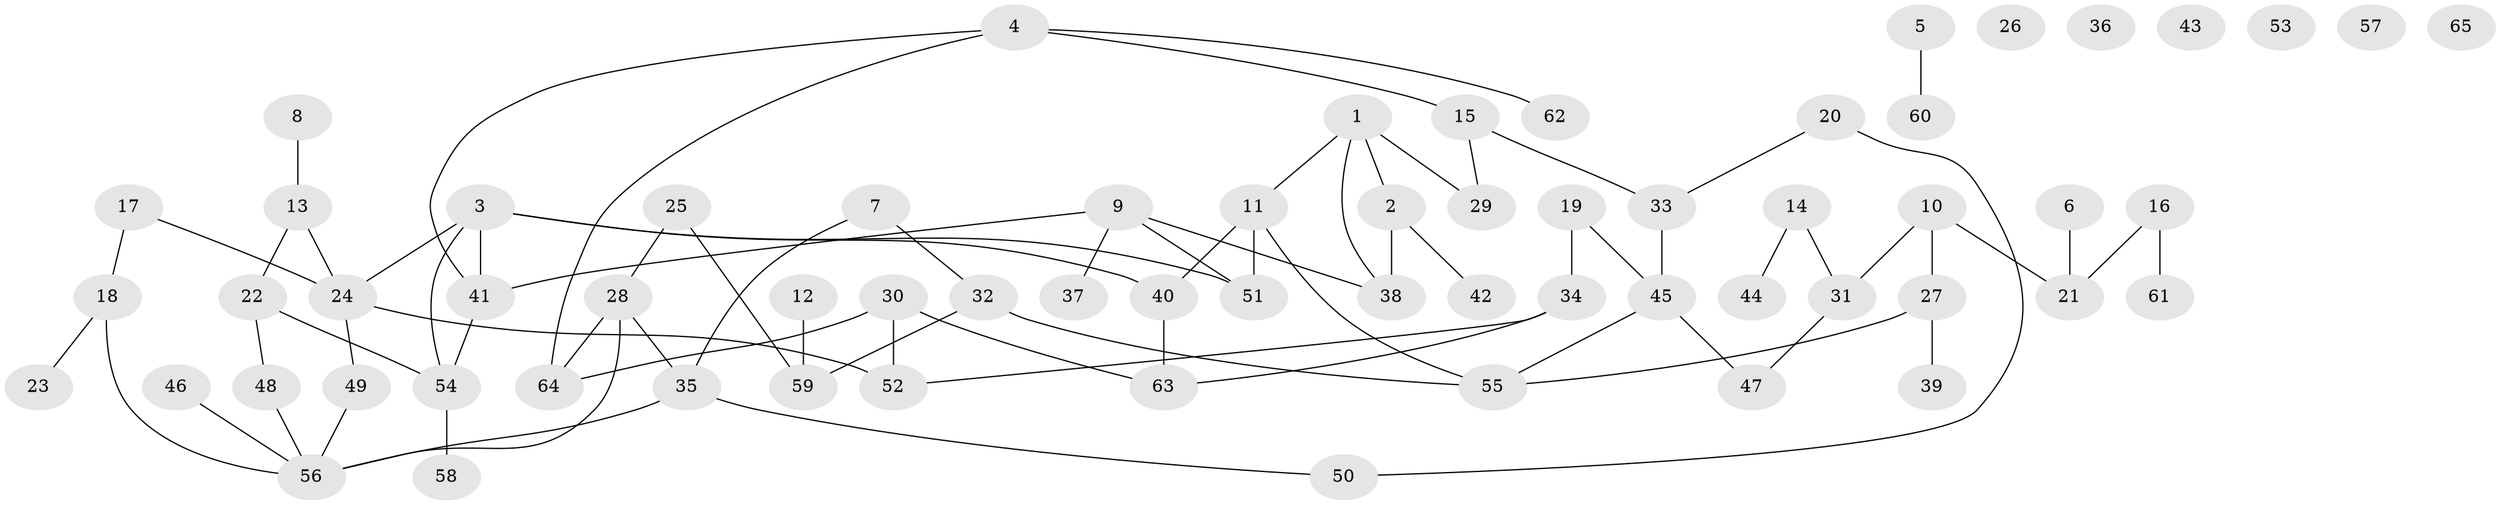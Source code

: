 // Generated by graph-tools (version 1.1) at 2025/40/03/09/25 04:40:48]
// undirected, 65 vertices, 77 edges
graph export_dot {
graph [start="1"]
  node [color=gray90,style=filled];
  1;
  2;
  3;
  4;
  5;
  6;
  7;
  8;
  9;
  10;
  11;
  12;
  13;
  14;
  15;
  16;
  17;
  18;
  19;
  20;
  21;
  22;
  23;
  24;
  25;
  26;
  27;
  28;
  29;
  30;
  31;
  32;
  33;
  34;
  35;
  36;
  37;
  38;
  39;
  40;
  41;
  42;
  43;
  44;
  45;
  46;
  47;
  48;
  49;
  50;
  51;
  52;
  53;
  54;
  55;
  56;
  57;
  58;
  59;
  60;
  61;
  62;
  63;
  64;
  65;
  1 -- 2;
  1 -- 11;
  1 -- 29;
  1 -- 38;
  2 -- 38;
  2 -- 42;
  3 -- 24;
  3 -- 40;
  3 -- 41;
  3 -- 51;
  3 -- 54;
  4 -- 15;
  4 -- 41;
  4 -- 62;
  4 -- 64;
  5 -- 60;
  6 -- 21;
  7 -- 32;
  7 -- 35;
  8 -- 13;
  9 -- 37;
  9 -- 38;
  9 -- 41;
  9 -- 51;
  10 -- 21;
  10 -- 27;
  10 -- 31;
  11 -- 40;
  11 -- 51;
  11 -- 55;
  12 -- 59;
  13 -- 22;
  13 -- 24;
  14 -- 31;
  14 -- 44;
  15 -- 29;
  15 -- 33;
  16 -- 21;
  16 -- 61;
  17 -- 18;
  17 -- 24;
  18 -- 23;
  18 -- 56;
  19 -- 34;
  19 -- 45;
  20 -- 33;
  20 -- 50;
  22 -- 48;
  22 -- 54;
  24 -- 49;
  24 -- 52;
  25 -- 28;
  25 -- 59;
  27 -- 39;
  27 -- 55;
  28 -- 35;
  28 -- 56;
  28 -- 64;
  30 -- 52;
  30 -- 63;
  30 -- 64;
  31 -- 47;
  32 -- 55;
  32 -- 59;
  33 -- 45;
  34 -- 52;
  34 -- 63;
  35 -- 50;
  35 -- 56;
  40 -- 63;
  41 -- 54;
  45 -- 47;
  45 -- 55;
  46 -- 56;
  48 -- 56;
  49 -- 56;
  54 -- 58;
}
